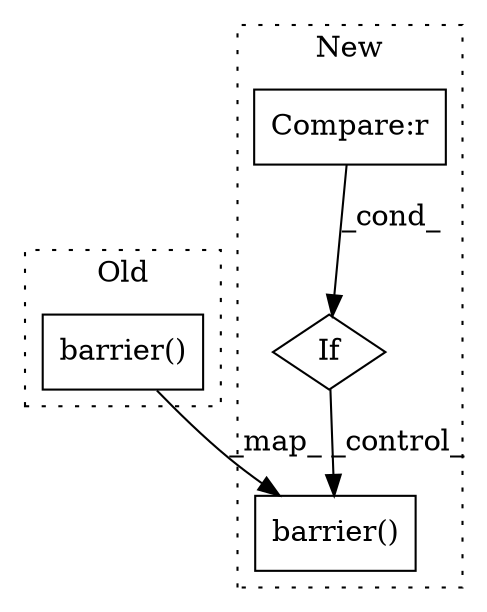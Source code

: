 digraph G {
subgraph cluster0 {
1 [label="barrier()" a="75" s="12747" l="27" shape="box"];
label = "Old";
style="dotted";
}
subgraph cluster1 {
2 [label="barrier()" a="75" s="12881" l="27" shape="box"];
3 [label="If" a="96" s="12826" l="3" shape="diamond"];
4 [label="Compare:r" a="40" s="12829" l="14" shape="box"];
label = "New";
style="dotted";
}
1 -> 2 [label="_map_"];
3 -> 2 [label="_control_"];
4 -> 3 [label="_cond_"];
}